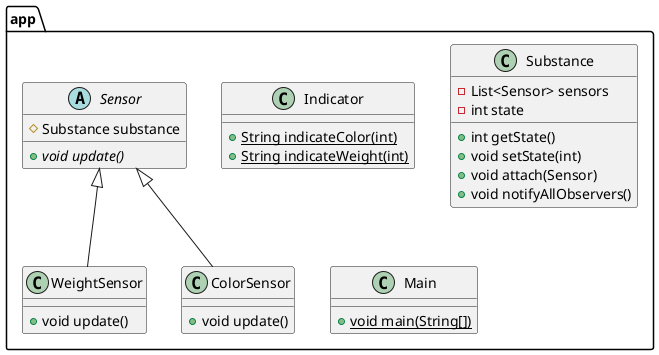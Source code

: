 @startuml
class app.WeightSensor {
+ void update()
}
class app.ColorSensor {
+ void update()
}
class app.Indicator {
+ {static} String indicateColor(int)
+ {static} String indicateWeight(int)
}
class app.Substance {
- List<Sensor> sensors
- int state
+ int getState()
+ void setState(int)
+ void attach(Sensor)
+ void notifyAllObservers()
}
class app.Main {
+ {static} void main(String[])
}
abstract class app.Sensor {
# Substance substance
+ {abstract}void update()
}


app.Sensor <|-- app.WeightSensor
app.Sensor <|-- app.ColorSensor
@enduml